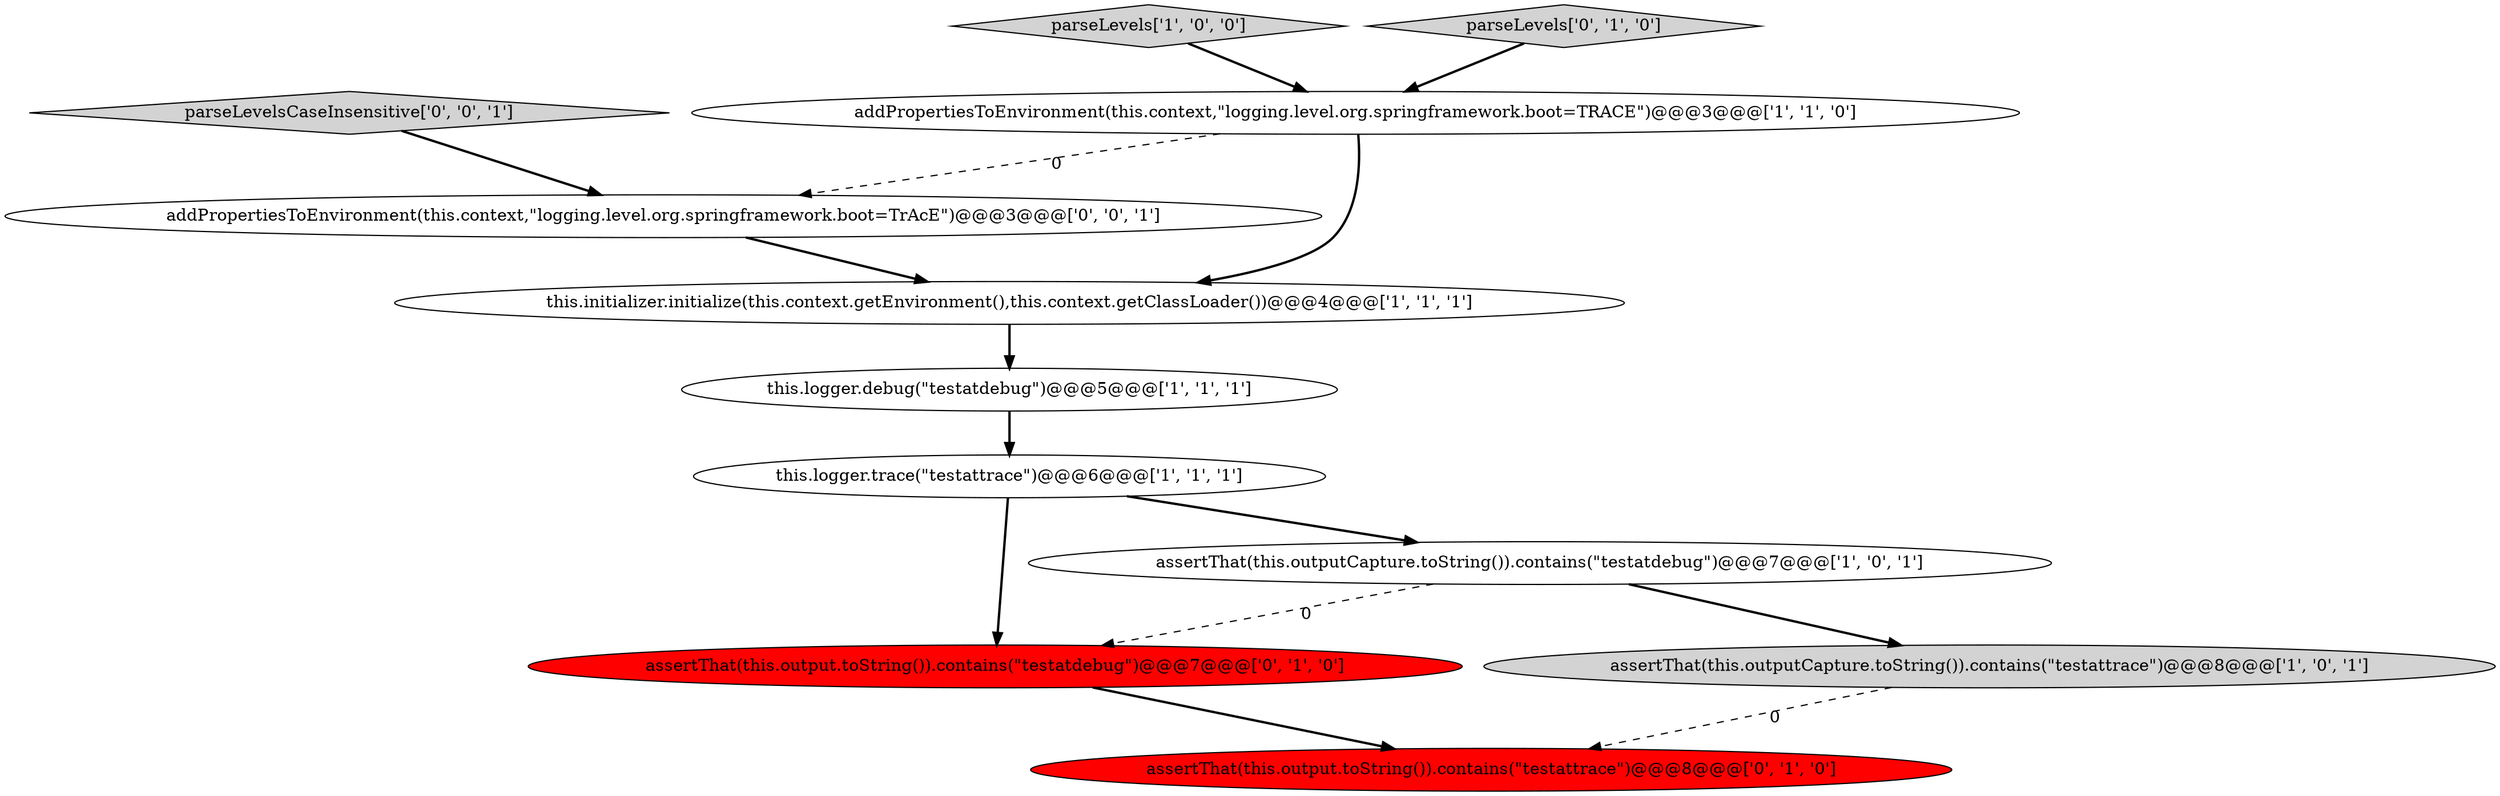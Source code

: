 digraph {
0 [style = filled, label = "assertThat(this.outputCapture.toString()).contains(\"testattrace\")@@@8@@@['1', '0', '1']", fillcolor = lightgray, shape = ellipse image = "AAA0AAABBB1BBB"];
6 [style = filled, label = "addPropertiesToEnvironment(this.context,\"logging.level.org.springframework.boot=TRACE\")@@@3@@@['1', '1', '0']", fillcolor = white, shape = ellipse image = "AAA0AAABBB1BBB"];
7 [style = filled, label = "assertThat(this.output.toString()).contains(\"testatdebug\")@@@7@@@['0', '1', '0']", fillcolor = red, shape = ellipse image = "AAA1AAABBB2BBB"];
9 [style = filled, label = "assertThat(this.output.toString()).contains(\"testattrace\")@@@8@@@['0', '1', '0']", fillcolor = red, shape = ellipse image = "AAA1AAABBB2BBB"];
1 [style = filled, label = "parseLevels['1', '0', '0']", fillcolor = lightgray, shape = diamond image = "AAA0AAABBB1BBB"];
5 [style = filled, label = "this.logger.debug(\"testatdebug\")@@@5@@@['1', '1', '1']", fillcolor = white, shape = ellipse image = "AAA0AAABBB1BBB"];
11 [style = filled, label = "parseLevelsCaseInsensitive['0', '0', '1']", fillcolor = lightgray, shape = diamond image = "AAA0AAABBB3BBB"];
8 [style = filled, label = "parseLevels['0', '1', '0']", fillcolor = lightgray, shape = diamond image = "AAA0AAABBB2BBB"];
10 [style = filled, label = "addPropertiesToEnvironment(this.context,\"logging.level.org.springframework.boot=TrAcE\")@@@3@@@['0', '0', '1']", fillcolor = white, shape = ellipse image = "AAA0AAABBB3BBB"];
4 [style = filled, label = "assertThat(this.outputCapture.toString()).contains(\"testatdebug\")@@@7@@@['1', '0', '1']", fillcolor = white, shape = ellipse image = "AAA0AAABBB1BBB"];
2 [style = filled, label = "this.logger.trace(\"testattrace\")@@@6@@@['1', '1', '1']", fillcolor = white, shape = ellipse image = "AAA0AAABBB1BBB"];
3 [style = filled, label = "this.initializer.initialize(this.context.getEnvironment(),this.context.getClassLoader())@@@4@@@['1', '1', '1']", fillcolor = white, shape = ellipse image = "AAA0AAABBB1BBB"];
7->9 [style = bold, label=""];
6->3 [style = bold, label=""];
10->3 [style = bold, label=""];
5->2 [style = bold, label=""];
3->5 [style = bold, label=""];
8->6 [style = bold, label=""];
1->6 [style = bold, label=""];
2->7 [style = bold, label=""];
0->9 [style = dashed, label="0"];
2->4 [style = bold, label=""];
11->10 [style = bold, label=""];
4->7 [style = dashed, label="0"];
4->0 [style = bold, label=""];
6->10 [style = dashed, label="0"];
}
